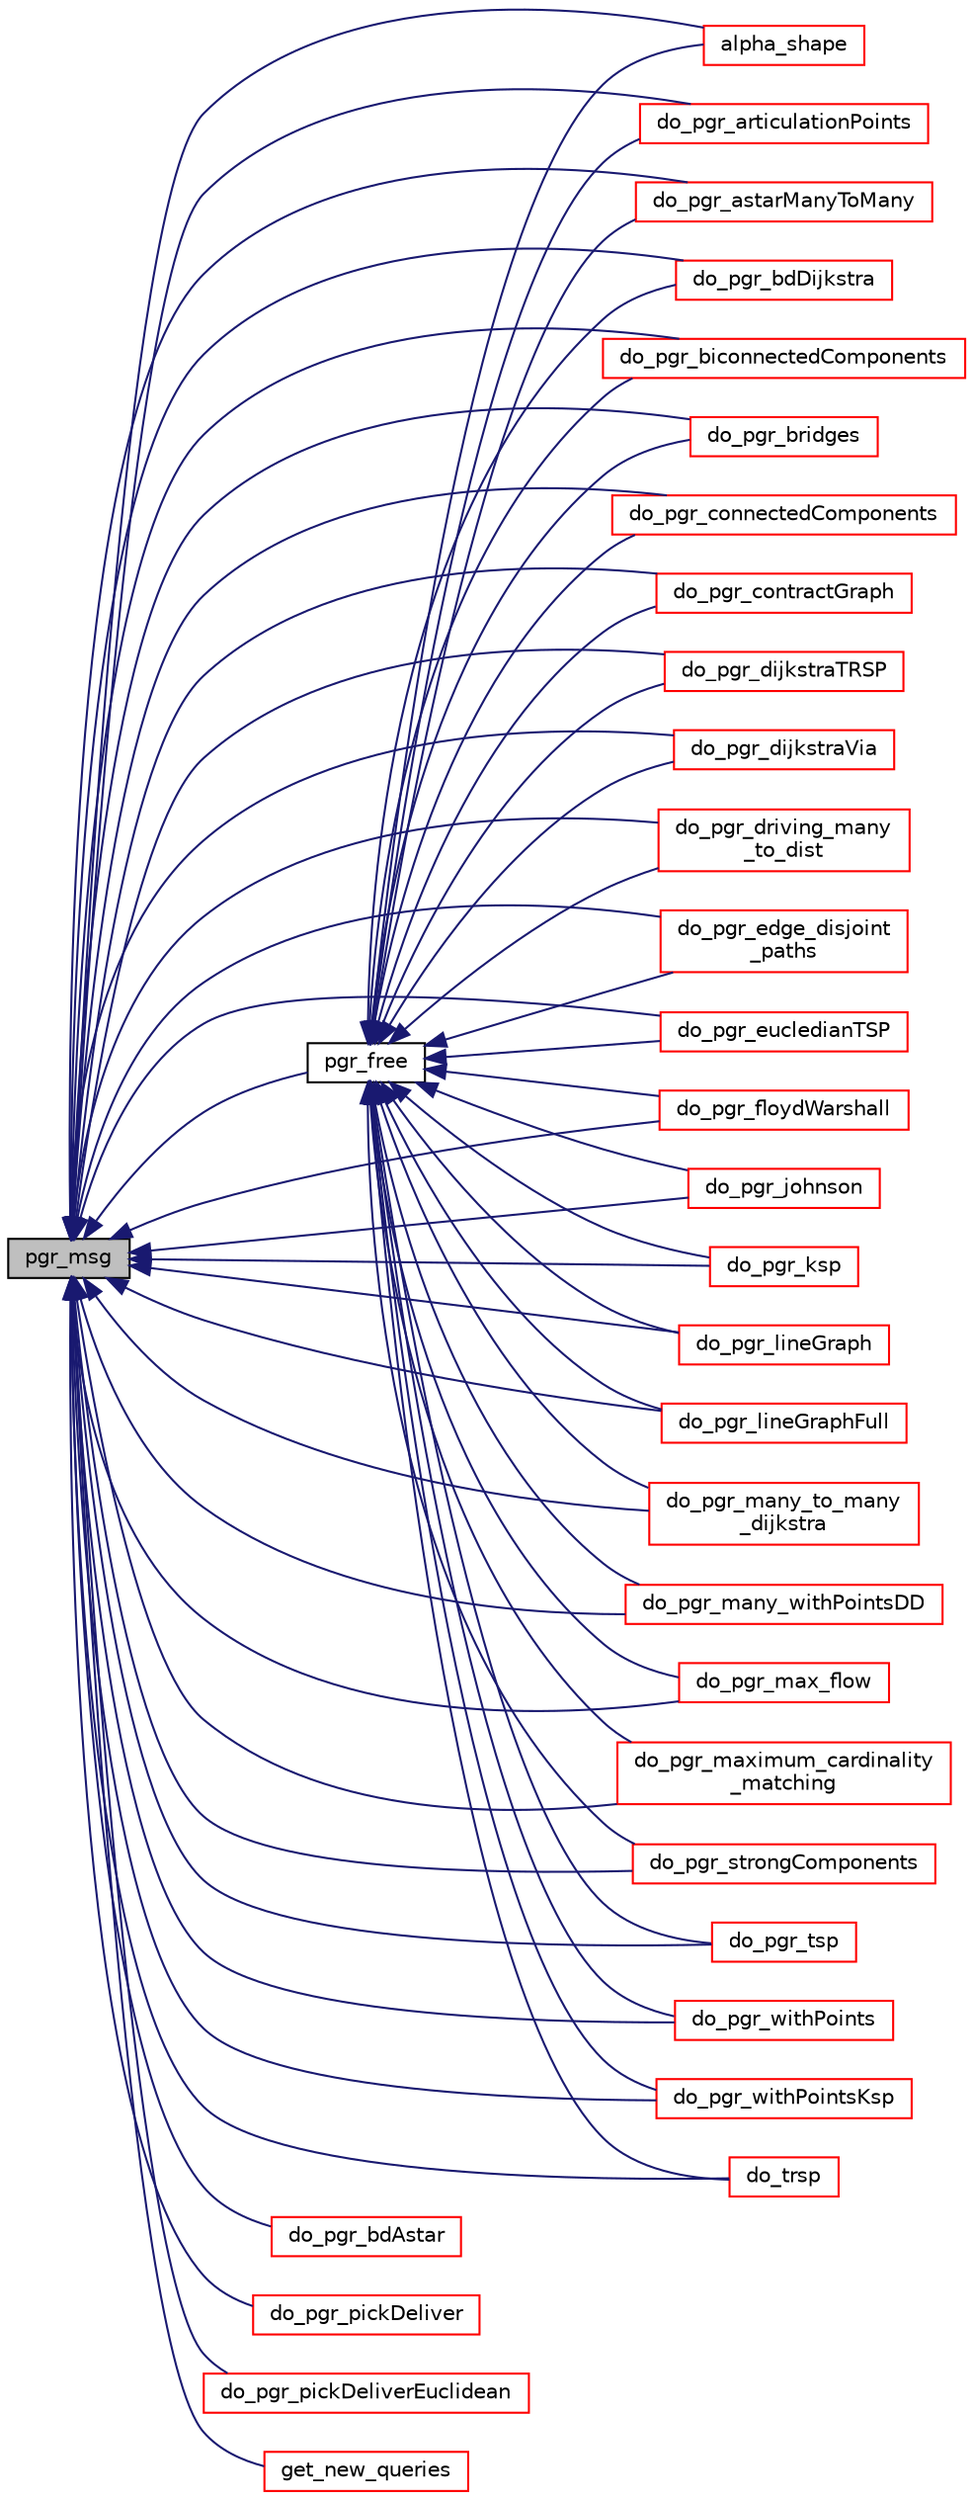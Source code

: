 digraph "pgr_msg"
{
  edge [fontname="Helvetica",fontsize="10",labelfontname="Helvetica",labelfontsize="10"];
  node [fontname="Helvetica",fontsize="10",shape=record];
  rankdir="LR";
  Node4 [label="pgr_msg",height=0.2,width=0.4,color="black", fillcolor="grey75", style="filled", fontcolor="black"];
  Node4 -> Node5 [dir="back",color="midnightblue",fontsize="10",style="solid",fontname="Helvetica"];
  Node5 [label="alpha_shape",height=0.2,width=0.4,color="red", fillcolor="white", style="filled",URL="$alpha__driver_8h.html#a64fca5dabc4ad9db224e524a154bbff1"];
  Node4 -> Node8 [dir="back",color="midnightblue",fontsize="10",style="solid",fontname="Helvetica"];
  Node8 [label="do_pgr_articulationPoints",height=0.2,width=0.4,color="red", fillcolor="white", style="filled",URL="$articulationPoints__driver_8h.html#a5044a6a446563f721c2e07a2e890d666"];
  Node4 -> Node11 [dir="back",color="midnightblue",fontsize="10",style="solid",fontname="Helvetica"];
  Node11 [label="do_pgr_astarManyToMany",height=0.2,width=0.4,color="red", fillcolor="white", style="filled",URL="$astar__driver_8h.html#a9d704ded9944c8b035f5f37e42e587cb"];
  Node4 -> Node14 [dir="back",color="midnightblue",fontsize="10",style="solid",fontname="Helvetica"];
  Node14 [label="do_pgr_bdAstar",height=0.2,width=0.4,color="red", fillcolor="white", style="filled",URL="$bdAstar__driver_8h.html#aaa83efe9d05a08432a2f0bff6fd8ccd0"];
  Node4 -> Node17 [dir="back",color="midnightblue",fontsize="10",style="solid",fontname="Helvetica"];
  Node17 [label="do_pgr_bdDijkstra",height=0.2,width=0.4,color="red", fillcolor="white", style="filled",URL="$bdDijkstra__driver_8h.html#a3130ae6176d30a4071dd3293517df04b"];
  Node4 -> Node20 [dir="back",color="midnightblue",fontsize="10",style="solid",fontname="Helvetica"];
  Node20 [label="do_pgr_biconnectedComponents",height=0.2,width=0.4,color="red", fillcolor="white", style="filled",URL="$biconnectedComponents__driver_8h.html#a5a3919fa760c4bc29bead7d2c62a38ae"];
  Node4 -> Node23 [dir="back",color="midnightblue",fontsize="10",style="solid",fontname="Helvetica"];
  Node23 [label="do_pgr_bridges",height=0.2,width=0.4,color="red", fillcolor="white", style="filled",URL="$bridges__driver_8h.html#a54edc68b39cf4ff4c4bb2f33caa041e6"];
  Node4 -> Node26 [dir="back",color="midnightblue",fontsize="10",style="solid",fontname="Helvetica"];
  Node26 [label="do_pgr_connectedComponents",height=0.2,width=0.4,color="red", fillcolor="white", style="filled",URL="$connectedComponents__driver_8h.html#a4b23a520345aee0b7607e13a6aa037f2"];
  Node4 -> Node29 [dir="back",color="midnightblue",fontsize="10",style="solid",fontname="Helvetica"];
  Node29 [label="do_pgr_contractGraph",height=0.2,width=0.4,color="red", fillcolor="white", style="filled",URL="$contractGraph__driver_8h.html#a20a03b3811bd108cfc729e9e22a92591"];
  Node4 -> Node32 [dir="back",color="midnightblue",fontsize="10",style="solid",fontname="Helvetica"];
  Node32 [label="do_pgr_dijkstraTRSP",height=0.2,width=0.4,color="red", fillcolor="white", style="filled",URL="$dijkstraTRSP__driver_8h.html#a965e2aa38abf784f42097b60cd55a06a"];
  Node4 -> Node35 [dir="back",color="midnightblue",fontsize="10",style="solid",fontname="Helvetica"];
  Node35 [label="do_pgr_dijkstraVia",height=0.2,width=0.4,color="red", fillcolor="white", style="filled",URL="$dijkstraVia__driver_8h.html#a65bae4bd90fab026ee5f54f17655e776"];
  Node4 -> Node38 [dir="back",color="midnightblue",fontsize="10",style="solid",fontname="Helvetica"];
  Node38 [label="do_pgr_driving_many\l_to_dist",height=0.2,width=0.4,color="red", fillcolor="white", style="filled",URL="$drivedist__driver_8h.html#a1e65fbf0a2804179d6164355030a560f"];
  Node4 -> Node41 [dir="back",color="midnightblue",fontsize="10",style="solid",fontname="Helvetica"];
  Node41 [label="do_pgr_edge_disjoint\l_paths",height=0.2,width=0.4,color="red", fillcolor="white", style="filled",URL="$edge__disjoint__paths__driver_8h.html#a44000649b71427312743cf85eae0a6b0"];
  Node4 -> Node44 [dir="back",color="midnightblue",fontsize="10",style="solid",fontname="Helvetica"];
  Node44 [label="do_pgr_eucledianTSP",height=0.2,width=0.4,color="red", fillcolor="white", style="filled",URL="$eucledianTSP__driver_8h.html#a5846c5612bc664148f24a97aad92a68e"];
  Node4 -> Node47 [dir="back",color="midnightblue",fontsize="10",style="solid",fontname="Helvetica"];
  Node47 [label="do_pgr_floydWarshall",height=0.2,width=0.4,color="red", fillcolor="white", style="filled",URL="$floydWarshall__driver_8h.html#ab17ad1485c10f4ae85789cd1ba05abdd"];
  Node4 -> Node50 [dir="back",color="midnightblue",fontsize="10",style="solid",fontname="Helvetica"];
  Node50 [label="do_pgr_johnson",height=0.2,width=0.4,color="red", fillcolor="white", style="filled",URL="$johnson__driver_8h.html#a4703daa6b2bebc5f8690e6b518ec8466"];
  Node4 -> Node53 [dir="back",color="midnightblue",fontsize="10",style="solid",fontname="Helvetica"];
  Node53 [label="do_pgr_ksp",height=0.2,width=0.4,color="red", fillcolor="white", style="filled",URL="$ksp__driver_8h.html#a3a6b179e9d899339873dfce89802dd78"];
  Node4 -> Node56 [dir="back",color="midnightblue",fontsize="10",style="solid",fontname="Helvetica"];
  Node56 [label="do_pgr_lineGraph",height=0.2,width=0.4,color="red", fillcolor="white", style="filled",URL="$lineGraph__driver_8h.html#aed22d07d954513deba5cbcc08896c73d"];
  Node4 -> Node59 [dir="back",color="midnightblue",fontsize="10",style="solid",fontname="Helvetica"];
  Node59 [label="do_pgr_lineGraphFull",height=0.2,width=0.4,color="red", fillcolor="white", style="filled",URL="$lineGraphFull__driver_8h.html#a57485b710953574affd8850ea4e509e9"];
  Node4 -> Node62 [dir="back",color="midnightblue",fontsize="10",style="solid",fontname="Helvetica"];
  Node62 [label="do_pgr_many_to_many\l_dijkstra",height=0.2,width=0.4,color="red", fillcolor="white", style="filled",URL="$dijkstra__driver_8h.html#af572deb404f5e6d9e905c248294eac3b"];
  Node4 -> Node65 [dir="back",color="midnightblue",fontsize="10",style="solid",fontname="Helvetica"];
  Node65 [label="do_pgr_many_withPointsDD",height=0.2,width=0.4,color="red", fillcolor="white", style="filled",URL="$withPoints__dd__driver_8h.html#a9072c7cdc9f6a0533c81fce96a11f580"];
  Node4 -> Node68 [dir="back",color="midnightblue",fontsize="10",style="solid",fontname="Helvetica"];
  Node68 [label="do_pgr_max_flow",height=0.2,width=0.4,color="red", fillcolor="white", style="filled",URL="$max__flow__driver_8h.html#a1fe35eb229126a6c0299c02d245a6401"];
  Node4 -> Node71 [dir="back",color="midnightblue",fontsize="10",style="solid",fontname="Helvetica"];
  Node71 [label="do_pgr_maximum_cardinality\l_matching",height=0.2,width=0.4,color="red", fillcolor="white", style="filled",URL="$maximum__cardinality__matching__driver_8h.html#abc7db995e49936b0fba01aafa0951b1d"];
  Node4 -> Node74 [dir="back",color="midnightblue",fontsize="10",style="solid",fontname="Helvetica"];
  Node74 [label="do_pgr_pickDeliver",height=0.2,width=0.4,color="red", fillcolor="white", style="filled",URL="$pickDeliver__driver_8h.html#a06ef15d03d851e390ca5c6572fc92091"];
  Node4 -> Node77 [dir="back",color="midnightblue",fontsize="10",style="solid",fontname="Helvetica"];
  Node77 [label="do_pgr_pickDeliverEuclidean",height=0.2,width=0.4,color="red", fillcolor="white", style="filled",URL="$pickDeliverEuclidean__driver_8h.html#a53635cc50e8e7d8107be4bbee505b3f7"];
  Node4 -> Node80 [dir="back",color="midnightblue",fontsize="10",style="solid",fontname="Helvetica"];
  Node80 [label="do_pgr_strongComponents",height=0.2,width=0.4,color="red", fillcolor="white", style="filled",URL="$strongComponents__driver_8h.html#a7f9041dbe45b9f72d7a42e6ed3a311ac"];
  Node4 -> Node83 [dir="back",color="midnightblue",fontsize="10",style="solid",fontname="Helvetica"];
  Node83 [label="do_pgr_tsp",height=0.2,width=0.4,color="red", fillcolor="white", style="filled",URL="$newTSP__driver_8h.html#af0938bea88cf9303e4085f0b6cb2ec29"];
  Node4 -> Node86 [dir="back",color="midnightblue",fontsize="10",style="solid",fontname="Helvetica"];
  Node86 [label="do_pgr_withPoints",height=0.2,width=0.4,color="red", fillcolor="white", style="filled",URL="$withPoints__driver_8h.html#a21c2758706c9735f75143b96fe93defd"];
  Node4 -> Node89 [dir="back",color="midnightblue",fontsize="10",style="solid",fontname="Helvetica"];
  Node89 [label="do_pgr_withPointsKsp",height=0.2,width=0.4,color="red", fillcolor="white", style="filled",URL="$withPoints__ksp__driver_8h.html#aa374de107bce7c8ad6bdefdc60cd94ae"];
  Node4 -> Node92 [dir="back",color="midnightblue",fontsize="10",style="solid",fontname="Helvetica"];
  Node92 [label="do_trsp",height=0.2,width=0.4,color="red", fillcolor="white", style="filled",URL="$trsp__driver_8h.html#add2f6bfeba454f45dc4c47d13723563c"];
  Node4 -> Node95 [dir="back",color="midnightblue",fontsize="10",style="solid",fontname="Helvetica"];
  Node95 [label="get_new_queries",height=0.2,width=0.4,color="red", fillcolor="white", style="filled",URL="$get__new__queries_8h.html#abb3ebd1def182bad8e1785197af280d4"];
  Node4 -> Node96 [dir="back",color="midnightblue",fontsize="10",style="solid",fontname="Helvetica"];
  Node96 [label="pgr_free",height=0.2,width=0.4,color="black", fillcolor="white", style="filled",URL="$pgr__alloc_8hpp.html#aae87e343d8516ca2c6a60dcfbbf7fde6"];
  Node96 -> Node5 [dir="back",color="midnightblue",fontsize="10",style="solid",fontname="Helvetica"];
  Node96 -> Node8 [dir="back",color="midnightblue",fontsize="10",style="solid",fontname="Helvetica"];
  Node96 -> Node11 [dir="back",color="midnightblue",fontsize="10",style="solid",fontname="Helvetica"];
  Node96 -> Node17 [dir="back",color="midnightblue",fontsize="10",style="solid",fontname="Helvetica"];
  Node96 -> Node20 [dir="back",color="midnightblue",fontsize="10",style="solid",fontname="Helvetica"];
  Node96 -> Node23 [dir="back",color="midnightblue",fontsize="10",style="solid",fontname="Helvetica"];
  Node96 -> Node26 [dir="back",color="midnightblue",fontsize="10",style="solid",fontname="Helvetica"];
  Node96 -> Node29 [dir="back",color="midnightblue",fontsize="10",style="solid",fontname="Helvetica"];
  Node96 -> Node62 [dir="back",color="midnightblue",fontsize="10",style="solid",fontname="Helvetica"];
  Node96 -> Node32 [dir="back",color="midnightblue",fontsize="10",style="solid",fontname="Helvetica"];
  Node96 -> Node35 [dir="back",color="midnightblue",fontsize="10",style="solid",fontname="Helvetica"];
  Node96 -> Node38 [dir="back",color="midnightblue",fontsize="10",style="solid",fontname="Helvetica"];
  Node96 -> Node41 [dir="back",color="midnightblue",fontsize="10",style="solid",fontname="Helvetica"];
  Node96 -> Node44 [dir="back",color="midnightblue",fontsize="10",style="solid",fontname="Helvetica"];
  Node96 -> Node47 [dir="back",color="midnightblue",fontsize="10",style="solid",fontname="Helvetica"];
  Node96 -> Node50 [dir="back",color="midnightblue",fontsize="10",style="solid",fontname="Helvetica"];
  Node96 -> Node53 [dir="back",color="midnightblue",fontsize="10",style="solid",fontname="Helvetica"];
  Node96 -> Node56 [dir="back",color="midnightblue",fontsize="10",style="solid",fontname="Helvetica"];
  Node96 -> Node59 [dir="back",color="midnightblue",fontsize="10",style="solid",fontname="Helvetica"];
  Node96 -> Node68 [dir="back",color="midnightblue",fontsize="10",style="solid",fontname="Helvetica"];
  Node96 -> Node71 [dir="back",color="midnightblue",fontsize="10",style="solid",fontname="Helvetica"];
  Node96 -> Node83 [dir="back",color="midnightblue",fontsize="10",style="solid",fontname="Helvetica"];
  Node96 -> Node80 [dir="back",color="midnightblue",fontsize="10",style="solid",fontname="Helvetica"];
  Node96 -> Node92 [dir="back",color="midnightblue",fontsize="10",style="solid",fontname="Helvetica"];
  Node96 -> Node65 [dir="back",color="midnightblue",fontsize="10",style="solid",fontname="Helvetica"];
  Node96 -> Node86 [dir="back",color="midnightblue",fontsize="10",style="solid",fontname="Helvetica"];
  Node96 -> Node89 [dir="back",color="midnightblue",fontsize="10",style="solid",fontname="Helvetica"];
}

